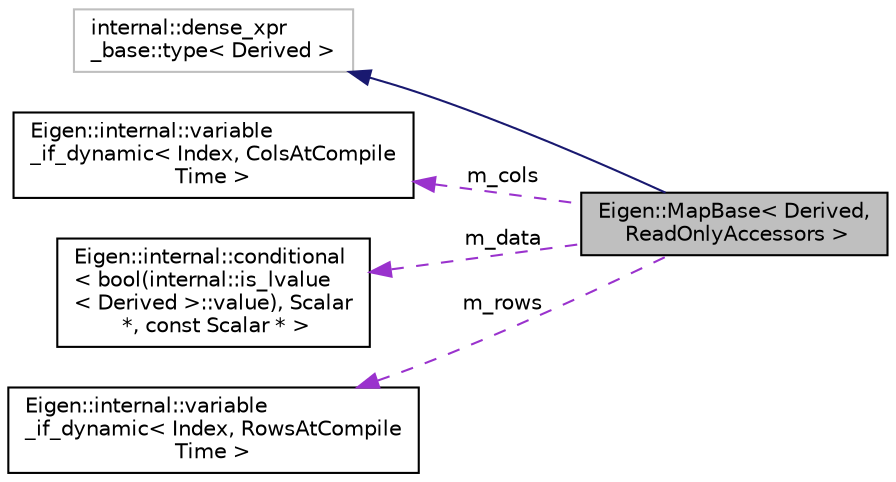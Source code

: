 digraph "Eigen::MapBase&lt; Derived, ReadOnlyAccessors &gt;"
{
  edge [fontname="Helvetica",fontsize="10",labelfontname="Helvetica",labelfontsize="10"];
  node [fontname="Helvetica",fontsize="10",shape=record];
  rankdir="LR";
  Node1 [label="Eigen::MapBase\< Derived,\l ReadOnlyAccessors \>",height=0.2,width=0.4,color="black", fillcolor="grey75", style="filled", fontcolor="black"];
  Node2 -> Node1 [dir="back",color="midnightblue",fontsize="10",style="solid",fontname="Helvetica"];
  Node2 [label="internal::dense_xpr\l_base::type\< Derived \>",height=0.2,width=0.4,color="grey75", fillcolor="white", style="filled"];
  Node3 -> Node1 [dir="back",color="darkorchid3",fontsize="10",style="dashed",label=" m_cols" ,fontname="Helvetica"];
  Node3 [label="Eigen::internal::variable\l_if_dynamic\< Index, ColsAtCompile\lTime \>",height=0.2,width=0.4,color="black", fillcolor="white", style="filled",URL="$class_eigen_1_1internal_1_1variable__if__dynamic.html"];
  Node4 -> Node1 [dir="back",color="darkorchid3",fontsize="10",style="dashed",label=" m_data" ,fontname="Helvetica"];
  Node4 [label="Eigen::internal::conditional\l\< bool(internal::is_lvalue\l\< Derived \>::value), Scalar\l *, const Scalar * \>",height=0.2,width=0.4,color="black", fillcolor="white", style="filled",URL="$struct_eigen_1_1internal_1_1conditional.html"];
  Node5 -> Node1 [dir="back",color="darkorchid3",fontsize="10",style="dashed",label=" m_rows" ,fontname="Helvetica"];
  Node5 [label="Eigen::internal::variable\l_if_dynamic\< Index, RowsAtCompile\lTime \>",height=0.2,width=0.4,color="black", fillcolor="white", style="filled",URL="$class_eigen_1_1internal_1_1variable__if__dynamic.html"];
}

